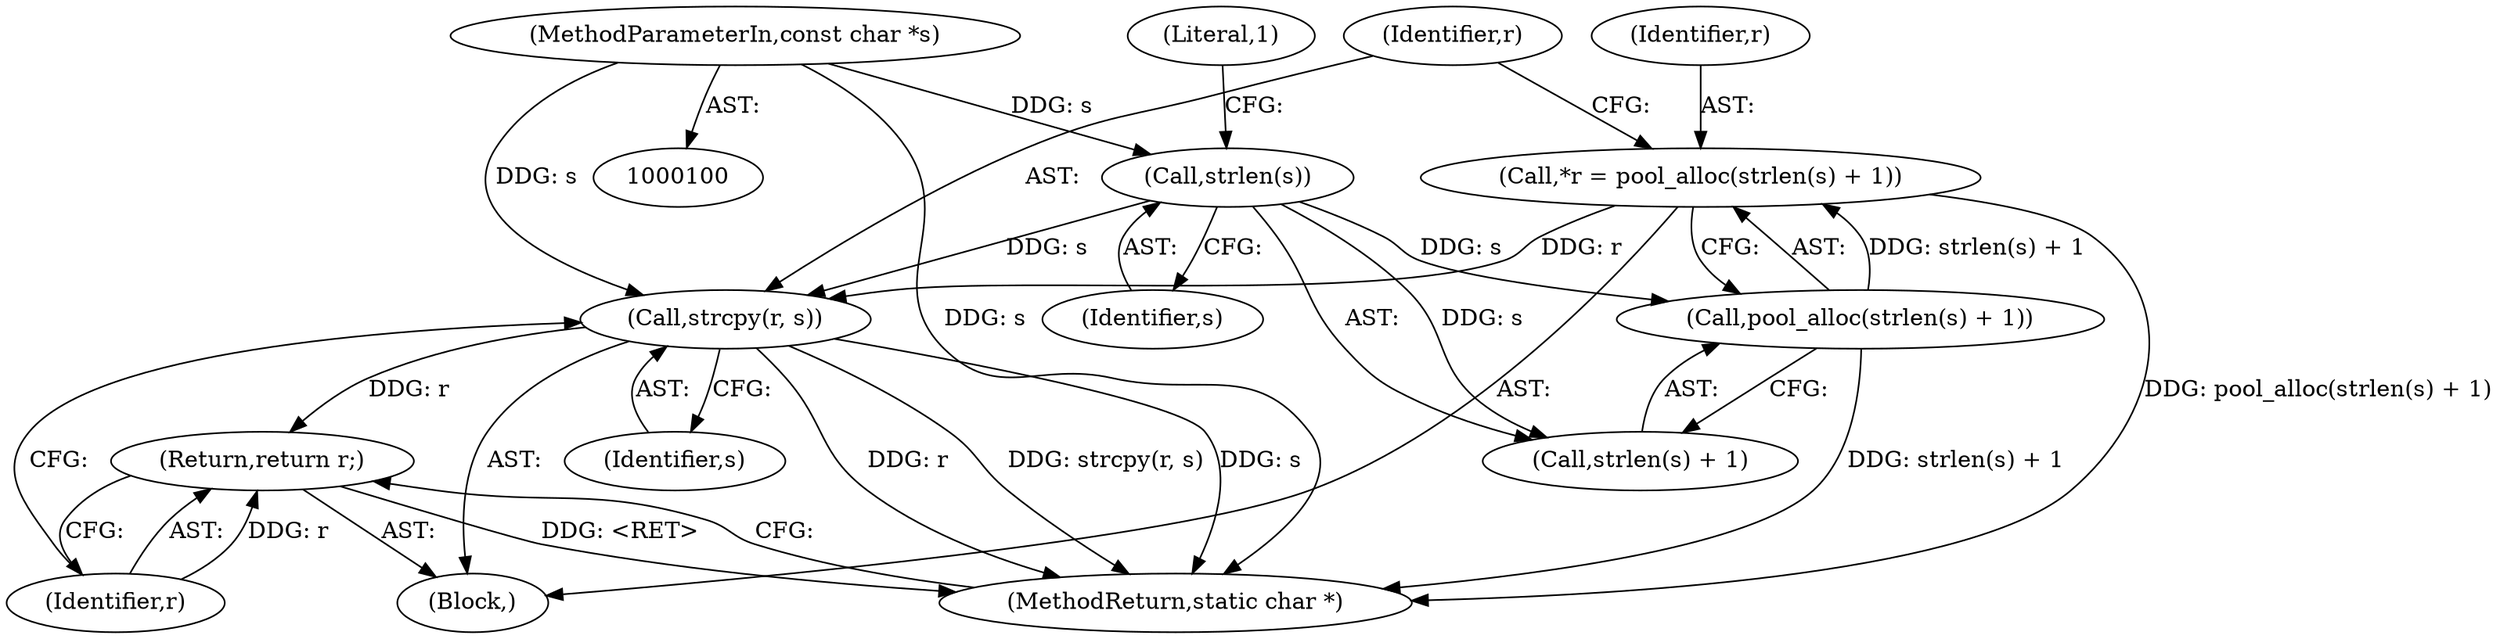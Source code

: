 digraph "1_git_34fa79a6cde56d6d428ab0d3160cb094ebad3305@API" {
"1000111" [label="(Call,strcpy(r, s))"];
"1000104" [label="(Call,*r = pool_alloc(strlen(s) + 1))"];
"1000106" [label="(Call,pool_alloc(strlen(s) + 1))"];
"1000108" [label="(Call,strlen(s))"];
"1000101" [label="(MethodParameterIn,const char *s)"];
"1000114" [label="(Return,return r;)"];
"1000102" [label="(Block,)"];
"1000113" [label="(Identifier,s)"];
"1000116" [label="(MethodReturn,static char *)"];
"1000109" [label="(Identifier,s)"];
"1000115" [label="(Identifier,r)"];
"1000107" [label="(Call,strlen(s) + 1)"];
"1000114" [label="(Return,return r;)"];
"1000106" [label="(Call,pool_alloc(strlen(s) + 1))"];
"1000112" [label="(Identifier,r)"];
"1000111" [label="(Call,strcpy(r, s))"];
"1000105" [label="(Identifier,r)"];
"1000101" [label="(MethodParameterIn,const char *s)"];
"1000110" [label="(Literal,1)"];
"1000104" [label="(Call,*r = pool_alloc(strlen(s) + 1))"];
"1000108" [label="(Call,strlen(s))"];
"1000111" -> "1000102"  [label="AST: "];
"1000111" -> "1000113"  [label="CFG: "];
"1000112" -> "1000111"  [label="AST: "];
"1000113" -> "1000111"  [label="AST: "];
"1000115" -> "1000111"  [label="CFG: "];
"1000111" -> "1000116"  [label="DDG: r"];
"1000111" -> "1000116"  [label="DDG: strcpy(r, s)"];
"1000111" -> "1000116"  [label="DDG: s"];
"1000104" -> "1000111"  [label="DDG: r"];
"1000108" -> "1000111"  [label="DDG: s"];
"1000101" -> "1000111"  [label="DDG: s"];
"1000111" -> "1000114"  [label="DDG: r"];
"1000104" -> "1000102"  [label="AST: "];
"1000104" -> "1000106"  [label="CFG: "];
"1000105" -> "1000104"  [label="AST: "];
"1000106" -> "1000104"  [label="AST: "];
"1000112" -> "1000104"  [label="CFG: "];
"1000104" -> "1000116"  [label="DDG: pool_alloc(strlen(s) + 1)"];
"1000106" -> "1000104"  [label="DDG: strlen(s) + 1"];
"1000106" -> "1000107"  [label="CFG: "];
"1000107" -> "1000106"  [label="AST: "];
"1000106" -> "1000116"  [label="DDG: strlen(s) + 1"];
"1000108" -> "1000106"  [label="DDG: s"];
"1000108" -> "1000107"  [label="AST: "];
"1000108" -> "1000109"  [label="CFG: "];
"1000109" -> "1000108"  [label="AST: "];
"1000110" -> "1000108"  [label="CFG: "];
"1000108" -> "1000107"  [label="DDG: s"];
"1000101" -> "1000108"  [label="DDG: s"];
"1000101" -> "1000100"  [label="AST: "];
"1000101" -> "1000116"  [label="DDG: s"];
"1000114" -> "1000102"  [label="AST: "];
"1000114" -> "1000115"  [label="CFG: "];
"1000115" -> "1000114"  [label="AST: "];
"1000116" -> "1000114"  [label="CFG: "];
"1000114" -> "1000116"  [label="DDG: <RET>"];
"1000115" -> "1000114"  [label="DDG: r"];
}
